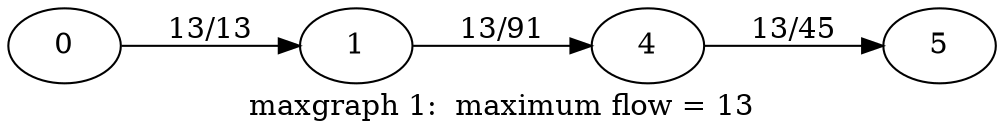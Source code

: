 digraph g{

rankdir = LR
0 -> 1 [label = " 13/13 "];
1 -> 4 [label = " 13/91 "];
4 -> 5 [label = " 13/45 "];

label = " maxgraph 1:  maximum flow = 13 "
}
